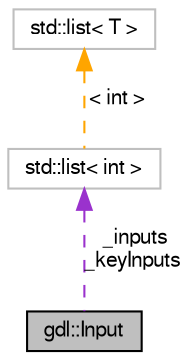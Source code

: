 digraph "gdl::Input"
{
  edge [fontname="FreeSans",fontsize="10",labelfontname="FreeSans",labelfontsize="10"];
  node [fontname="FreeSans",fontsize="10",shape=record];
  Node1 [label="gdl::Input",height=0.2,width=0.4,color="black", fillcolor="grey75", style="filled" fontcolor="black"];
  Node2 -> Node1 [dir="back",color="darkorchid3",fontsize="10",style="dashed",label=" _inputs\n_keyInputs" ,fontname="FreeSans"];
  Node2 [label="std::list\< int \>",height=0.2,width=0.4,color="grey75", fillcolor="white", style="filled"];
  Node3 -> Node2 [dir="back",color="orange",fontsize="10",style="dashed",label=" \< int \>" ,fontname="FreeSans"];
  Node3 [label="std::list\< T \>",height=0.2,width=0.4,color="grey75", fillcolor="white", style="filled",tooltip="STL class. "];
}
